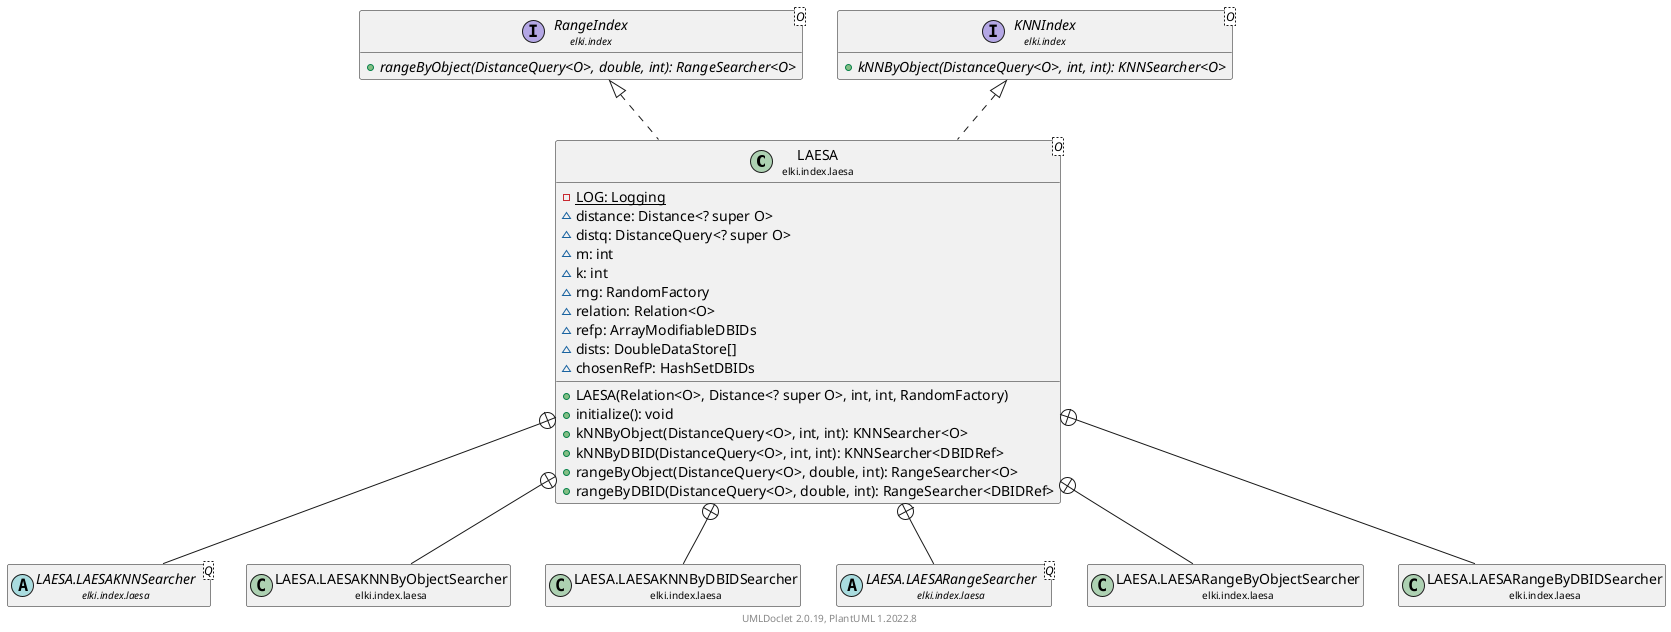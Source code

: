 @startuml
    remove .*\.(Instance|Par|Parameterizer|Factory)$
    set namespaceSeparator none
    hide empty fields
    hide empty methods

    class "<size:14>LAESA\n<size:10>elki.index.laesa" as elki.index.laesa.LAESA<O> [[LAESA.html]] {
        {static} -LOG: Logging
        ~distance: Distance<? super O>
        ~distq: DistanceQuery<? super O>
        ~m: int
        ~k: int
        ~rng: RandomFactory
        ~relation: Relation<O>
        ~refp: ArrayModifiableDBIDs
        ~dists: DoubleDataStore[]
        ~chosenRefP: HashSetDBIDs
        +LAESA(Relation<O>, Distance<? super O>, int, int, RandomFactory)
        +initialize(): void
        +kNNByObject(DistanceQuery<O>, int, int): KNNSearcher<O>
        +kNNByDBID(DistanceQuery<O>, int, int): KNNSearcher<DBIDRef>
        +rangeByObject(DistanceQuery<O>, double, int): RangeSearcher<O>
        +rangeByDBID(DistanceQuery<O>, double, int): RangeSearcher<DBIDRef>
    }

    interface "<size:14>RangeIndex\n<size:10>elki.index" as elki.index.RangeIndex<O> [[../RangeIndex.html]] {
        {abstract} +rangeByObject(DistanceQuery<O>, double, int): RangeSearcher<O>
    }
    interface "<size:14>KNNIndex\n<size:10>elki.index" as elki.index.KNNIndex<O> [[../KNNIndex.html]] {
        {abstract} +kNNByObject(DistanceQuery<O>, int, int): KNNSearcher<O>
    }
    abstract class "<size:14>LAESA.LAESAKNNSearcher\n<size:10>elki.index.laesa" as elki.index.laesa.LAESA.LAESAKNNSearcher<Q> [[LAESA.LAESAKNNSearcher.html]]
    class "<size:14>LAESA.LAESAKNNByObjectSearcher\n<size:10>elki.index.laesa" as elki.index.laesa.LAESA.LAESAKNNByObjectSearcher [[LAESA.LAESAKNNByObjectSearcher.html]]
    class "<size:14>LAESA.LAESAKNNByDBIDSearcher\n<size:10>elki.index.laesa" as elki.index.laesa.LAESA.LAESAKNNByDBIDSearcher [[LAESA.LAESAKNNByDBIDSearcher.html]]
    abstract class "<size:14>LAESA.LAESARangeSearcher\n<size:10>elki.index.laesa" as elki.index.laesa.LAESA.LAESARangeSearcher<Q> [[LAESA.LAESARangeSearcher.html]]
    class "<size:14>LAESA.LAESARangeByObjectSearcher\n<size:10>elki.index.laesa" as elki.index.laesa.LAESA.LAESARangeByObjectSearcher [[LAESA.LAESARangeByObjectSearcher.html]]
    class "<size:14>LAESA.LAESARangeByDBIDSearcher\n<size:10>elki.index.laesa" as elki.index.laesa.LAESA.LAESARangeByDBIDSearcher [[LAESA.LAESARangeByDBIDSearcher.html]]
    class "<size:14>LAESA.Factory\n<size:10>elki.index.laesa" as elki.index.laesa.LAESA.Factory<O> [[LAESA.Factory.html]]

    elki.index.RangeIndex <|.. elki.index.laesa.LAESA
    elki.index.KNNIndex <|.. elki.index.laesa.LAESA
    elki.index.laesa.LAESA +-- elki.index.laesa.LAESA.LAESAKNNSearcher
    elki.index.laesa.LAESA +-- elki.index.laesa.LAESA.LAESAKNNByObjectSearcher
    elki.index.laesa.LAESA +-- elki.index.laesa.LAESA.LAESAKNNByDBIDSearcher
    elki.index.laesa.LAESA +-- elki.index.laesa.LAESA.LAESARangeSearcher
    elki.index.laesa.LAESA +-- elki.index.laesa.LAESA.LAESARangeByObjectSearcher
    elki.index.laesa.LAESA +-- elki.index.laesa.LAESA.LAESARangeByDBIDSearcher
    elki.index.laesa.LAESA +-- elki.index.laesa.LAESA.Factory

    center footer UMLDoclet 2.0.19, PlantUML 1.2022.8
@enduml
